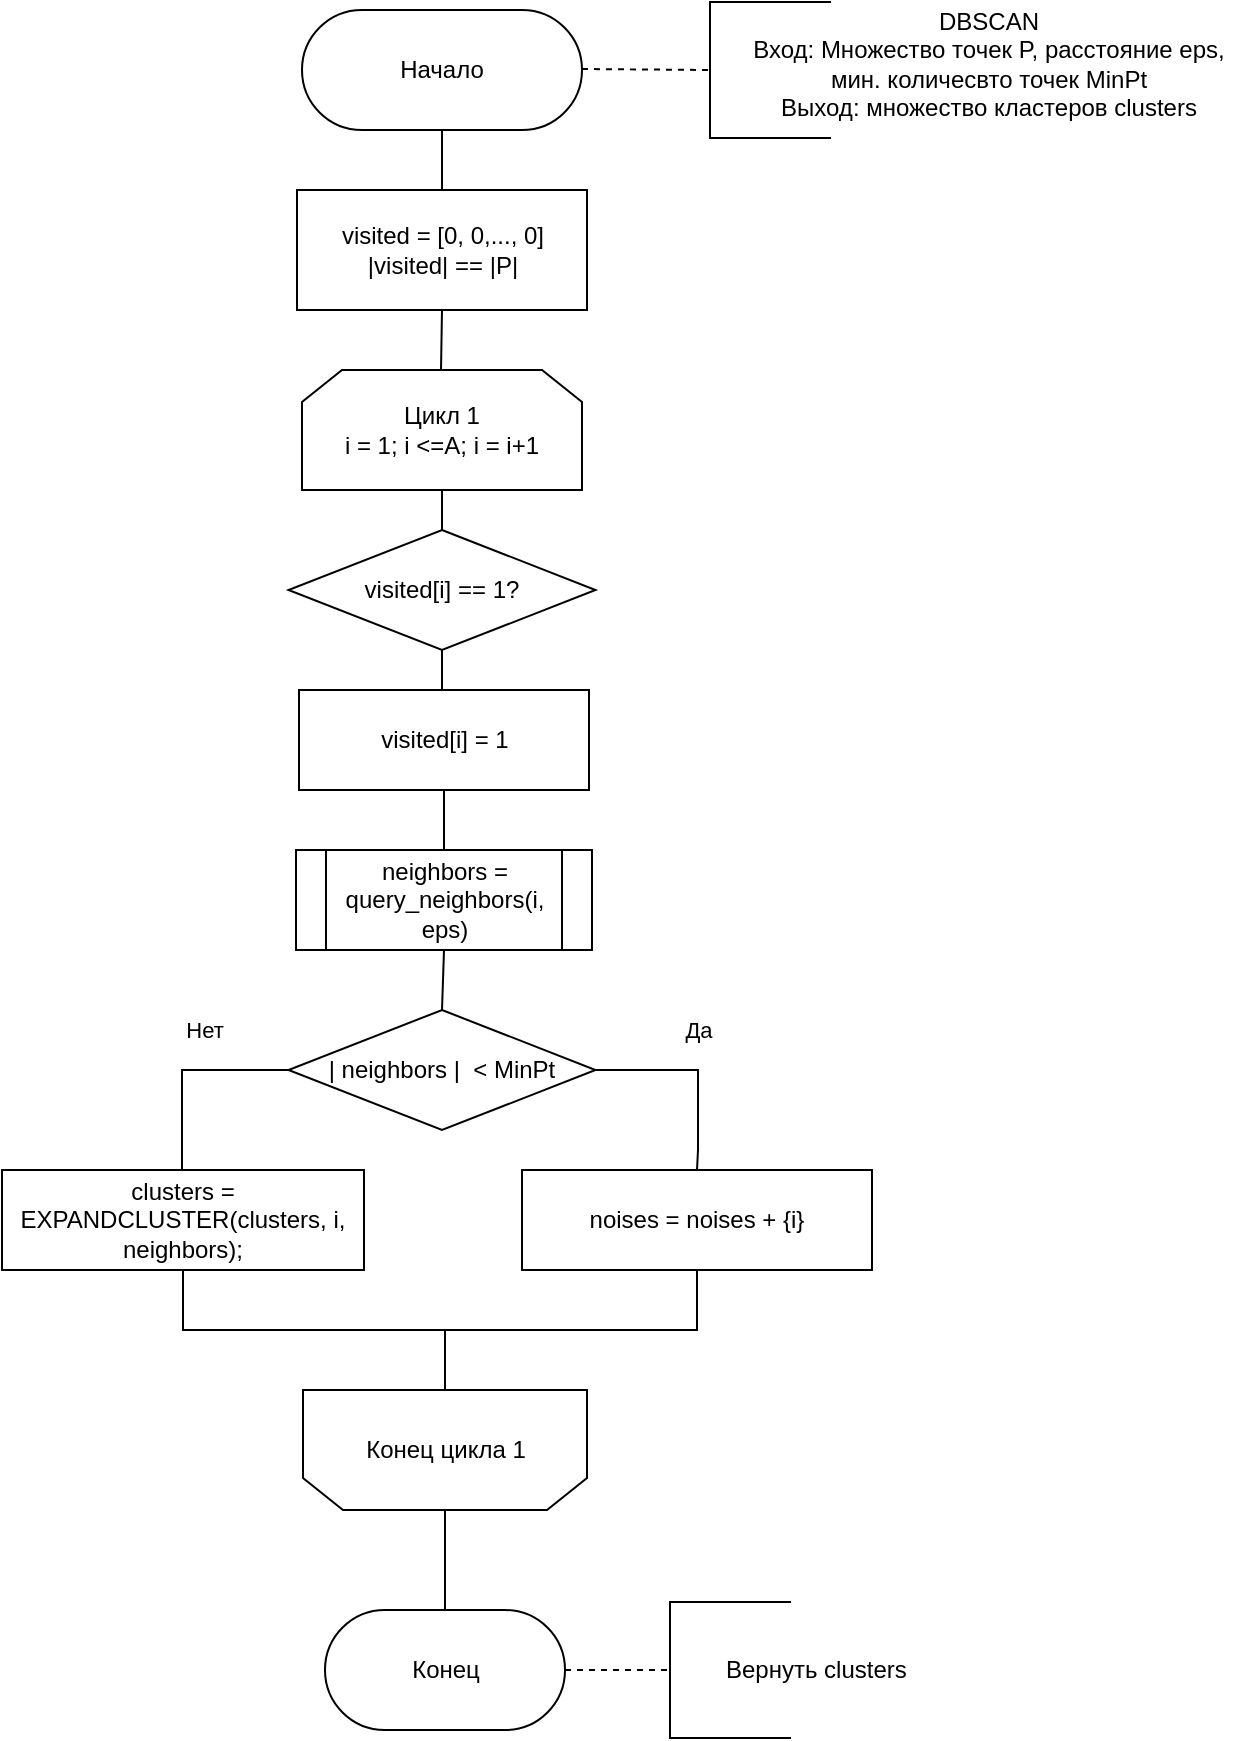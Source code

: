 <mxfile version="20.5.3" type="embed"><diagram id="PKrw68s-FcHz-RrZCr9i" name="Page-1"><mxGraphModel dx="610" dy="911" grid="1" gridSize="10" guides="1" tooltips="1" connect="1" arrows="1" fold="1" page="1" pageScale="1" pageWidth="827" pageHeight="1169" math="0" shadow="0"><root><mxCell id="0"/><mxCell id="1" parent="0"/><mxCell id="Gvd8Ezxa3fLg7O33Pl0G-1" value="Начало" style="rounded=1;whiteSpace=wrap;html=1;arcSize=50;" parent="1" vertex="1"><mxGeometry x="290" y="100" width="140" height="60" as="geometry"/></mxCell><mxCell id="Gvd8Ezxa3fLg7O33Pl0G-6" value="DBSCAN&lt;br&gt;Вход: Множество точек P, расстояние eps, мин. количесвто точек MinPt&lt;br&gt;Выход: множество кластеров clusters" style="text;html=1;strokeColor=none;fillColor=none;align=center;verticalAlign=middle;whiteSpace=wrap;rounded=0;" parent="1" vertex="1"><mxGeometry x="508" y="107" width="250.5" height="40" as="geometry"/></mxCell><mxCell id="Gvd8Ezxa3fLg7O33Pl0G-21" value="Цикл 1&lt;br&gt;i = 1; i &amp;lt;=A; i = i+1" style="shape=loopLimit;whiteSpace=wrap;html=1;" parent="1" vertex="1"><mxGeometry x="290" y="280" width="140" height="60" as="geometry"/></mxCell><mxCell id="Gvd8Ezxa3fLg7O33Pl0G-24" value="" style="endArrow=none;html=1;entryX=0.5;entryY=0;entryDx=0;entryDy=0;exitX=0.5;exitY=1;exitDx=0;exitDy=0;" parent="1" source="Gvd8Ezxa3fLg7O33Pl0G-21" edge="1"><mxGeometry width="50" height="50" relative="1" as="geometry"><mxPoint x="169" y="505" as="sourcePoint"/><mxPoint x="360" y="440" as="targetPoint"/></mxGeometry></mxCell><mxCell id="Gvd8Ezxa3fLg7O33Pl0G-37" value="Конец" style="rounded=1;whiteSpace=wrap;html=1;arcSize=50;" parent="1" vertex="1"><mxGeometry x="301.5" y="900" width="120" height="60" as="geometry"/></mxCell><mxCell id="Gvd8Ezxa3fLg7O33Pl0G-42" value="Вернуть clusters" style="text;html=1;resizable=0;points=[];autosize=1;align=left;verticalAlign=top;spacingTop=-4;" parent="1" vertex="1"><mxGeometry x="500" y="920" width="110" height="20" as="geometry"/></mxCell><mxCell id="18" value="" style="edgeStyle=orthogonalEdgeStyle;rounded=0;orthogonalLoop=1;jettySize=auto;html=1;endArrow=none;endFill=0;" edge="1" parent="1" source="7Xwj2gsnW8v6YeENi7_U-1" target="Gvd8Ezxa3fLg7O33Pl0G-37"><mxGeometry relative="1" as="geometry"/></mxCell><mxCell id="7Xwj2gsnW8v6YeENi7_U-1" value="Конец цикла 1" style="shape=loopLimit;whiteSpace=wrap;html=1;direction=west;" parent="1" vertex="1"><mxGeometry x="290.5" y="790" width="142" height="60" as="geometry"/></mxCell><mxCell id="7Xwj2gsnW8v6YeENi7_U-5" value="" style="endArrow=none;dashed=1;html=1;exitX=1;exitY=0.5;exitDx=0;exitDy=0;entryX=0.5;entryY=1;entryDx=0;entryDy=0;" parent="1" source="Gvd8Ezxa3fLg7O33Pl0G-37" target="7Xwj2gsnW8v6YeENi7_U-10" edge="1"><mxGeometry width="50" height="50" relative="1" as="geometry"><mxPoint x="393.5" y="680" as="sourcePoint"/><mxPoint x="473.5" y="1050" as="targetPoint"/></mxGeometry></mxCell><mxCell id="7Xwj2gsnW8v6YeENi7_U-6" value="" style="shape=partialRectangle;whiteSpace=wrap;html=1;bottom=1;right=1;left=1;top=0;fillColor=none;routingCenterX=-0.5;rotation=90;" parent="1" vertex="1"><mxGeometry x="490" y="100" width="68" height="60" as="geometry"/></mxCell><mxCell id="7Xwj2gsnW8v6YeENi7_U-9" value="" style="endArrow=none;dashed=1;html=1;entryX=0.5;entryY=1;entryDx=0;entryDy=0;" parent="1" target="7Xwj2gsnW8v6YeENi7_U-6" edge="1"><mxGeometry width="50" height="50" relative="1" as="geometry"><mxPoint x="430" y="129.5" as="sourcePoint"/><mxPoint x="470" y="130" as="targetPoint"/></mxGeometry></mxCell><mxCell id="7Xwj2gsnW8v6YeENi7_U-10" value="" style="shape=partialRectangle;whiteSpace=wrap;html=1;bottom=1;right=1;left=1;top=0;fillColor=none;routingCenterX=-0.5;rotation=90;" parent="1" vertex="1"><mxGeometry x="470" y="900" width="68" height="60" as="geometry"/></mxCell><mxCell id="7Xwj2gsnW8v6YeENi7_U-18" value="" style="endArrow=none;html=1;entryX=0.5;entryY=1;entryDx=0;entryDy=0;" parent="1" edge="1"><mxGeometry width="50" height="50" relative="1" as="geometry"><mxPoint x="359.5" y="280" as="sourcePoint"/><mxPoint x="360" y="250" as="targetPoint"/></mxGeometry></mxCell><mxCell id="7Xwj2gsnW8v6YeENi7_U-19" value="" style="endArrow=none;html=1;entryX=0.5;entryY=1;entryDx=0;entryDy=0;" parent="1" target="Gvd8Ezxa3fLg7O33Pl0G-1" edge="1"><mxGeometry width="50" height="50" relative="1" as="geometry"><mxPoint x="360" y="190" as="sourcePoint"/><mxPoint x="260" y="180" as="targetPoint"/></mxGeometry></mxCell><mxCell id="7Xwj2gsnW8v6YeENi7_U-22" value="neighbors = query_neighbors(i, eps)" style="shape=process;whiteSpace=wrap;html=1;backgroundOutline=1;" parent="1" vertex="1"><mxGeometry x="287" y="520" width="148" height="50" as="geometry"/></mxCell><mxCell id="12" style="edgeStyle=orthogonalEdgeStyle;rounded=0;orthogonalLoop=1;jettySize=auto;html=1;entryX=0.5;entryY=0;entryDx=0;entryDy=0;endArrow=none;endFill=0;" edge="1" parent="1" source="bSRUe1ibWbnndraF5bIK-1" target="11"><mxGeometry relative="1" as="geometry"><Array as="points"><mxPoint x="488" y="630"/><mxPoint x="488" y="670"/><mxPoint x="488" y="670"/></Array></mxGeometry></mxCell><mxCell id="15" value="Да" style="edgeLabel;html=1;align=center;verticalAlign=middle;resizable=0;points=[];" vertex="1" connectable="0" parent="12"><mxGeometry x="-0.083" y="-2" relative="1" as="geometry"><mxPoint x="4" y="-22" as="offset"/></mxGeometry></mxCell><mxCell id="13" style="edgeStyle=orthogonalEdgeStyle;rounded=0;orthogonalLoop=1;jettySize=auto;html=1;entryX=0.5;entryY=0;entryDx=0;entryDy=0;endArrow=none;endFill=0;" edge="1" parent="1" source="bSRUe1ibWbnndraF5bIK-1" target="bSRUe1ibWbnndraF5bIK-2"><mxGeometry relative="1" as="geometry"><Array as="points"><mxPoint x="230" y="630"/><mxPoint x="230" y="680"/></Array></mxGeometry></mxCell><mxCell id="14" value="Нет" style="edgeLabel;html=1;align=center;verticalAlign=middle;resizable=0;points=[];" vertex="1" connectable="0" parent="13"><mxGeometry x="-0.363" relative="1" as="geometry"><mxPoint x="-10" y="-20" as="offset"/></mxGeometry></mxCell><mxCell id="bSRUe1ibWbnndraF5bIK-1" value="| neighbors |&amp;nbsp; &amp;lt; MinPt" style="rhombus;whiteSpace=wrap;html=1;" parent="1" vertex="1"><mxGeometry x="283.25" y="600" width="153.5" height="60" as="geometry"/></mxCell><mxCell id="16" style="edgeStyle=orthogonalEdgeStyle;rounded=0;orthogonalLoop=1;jettySize=auto;html=1;entryX=0.5;entryY=1;entryDx=0;entryDy=0;endArrow=none;endFill=0;" edge="1" parent="1" source="bSRUe1ibWbnndraF5bIK-2" target="7Xwj2gsnW8v6YeENi7_U-1"><mxGeometry relative="1" as="geometry"/></mxCell><mxCell id="bSRUe1ibWbnndraF5bIK-2" value="clusters = EXPANDCLUSTER(clusters, i, neighbors);" style="rounded=0;whiteSpace=wrap;html=1;" parent="1" vertex="1"><mxGeometry x="140" y="680" width="181" height="50" as="geometry"/></mxCell><mxCell id="bSRUe1ibWbnndraF5bIK-3" value="" style="endArrow=none;html=1;entryX=0.5;entryY=1;entryDx=0;entryDy=0;exitX=0.5;exitY=0;exitDx=0;exitDy=0;" parent="1" source="bSRUe1ibWbnndraF5bIK-1" target="7Xwj2gsnW8v6YeENi7_U-22" edge="1"><mxGeometry width="50" height="50" relative="1" as="geometry"><mxPoint x="230" y="710" as="sourcePoint"/><mxPoint x="280" y="660" as="targetPoint"/></mxGeometry></mxCell><mxCell id="3" value="visited = [0, 0,..., 0]&lt;br&gt;|visited| == |P|" style="rounded=0;whiteSpace=wrap;html=1;" vertex="1" parent="1"><mxGeometry x="287.5" y="190" width="145" height="60" as="geometry"/></mxCell><mxCell id="4" value="visited[i] == 1?" style="rhombus;whiteSpace=wrap;html=1;" vertex="1" parent="1"><mxGeometry x="283.25" y="360" width="153.5" height="60" as="geometry"/></mxCell><mxCell id="8" value="" style="edgeStyle=orthogonalEdgeStyle;rounded=0;orthogonalLoop=1;jettySize=auto;html=1;endArrow=none;endFill=0;" edge="1" parent="1" source="7" target="7Xwj2gsnW8v6YeENi7_U-22"><mxGeometry relative="1" as="geometry"/></mxCell><mxCell id="7" value="visited[i] = 1" style="rounded=0;whiteSpace=wrap;html=1;" vertex="1" parent="1"><mxGeometry x="288.5" y="440" width="145" height="50" as="geometry"/></mxCell><mxCell id="17" style="edgeStyle=orthogonalEdgeStyle;rounded=0;orthogonalLoop=1;jettySize=auto;html=1;entryX=0.5;entryY=1;entryDx=0;entryDy=0;endArrow=none;endFill=0;" edge="1" parent="1" source="11" target="7Xwj2gsnW8v6YeENi7_U-1"><mxGeometry relative="1" as="geometry"/></mxCell><mxCell id="11" value="noises = noises + {i}" style="rounded=0;whiteSpace=wrap;html=1;" vertex="1" parent="1"><mxGeometry x="400" y="680" width="175" height="50" as="geometry"/></mxCell></root></mxGraphModel></diagram></mxfile>
